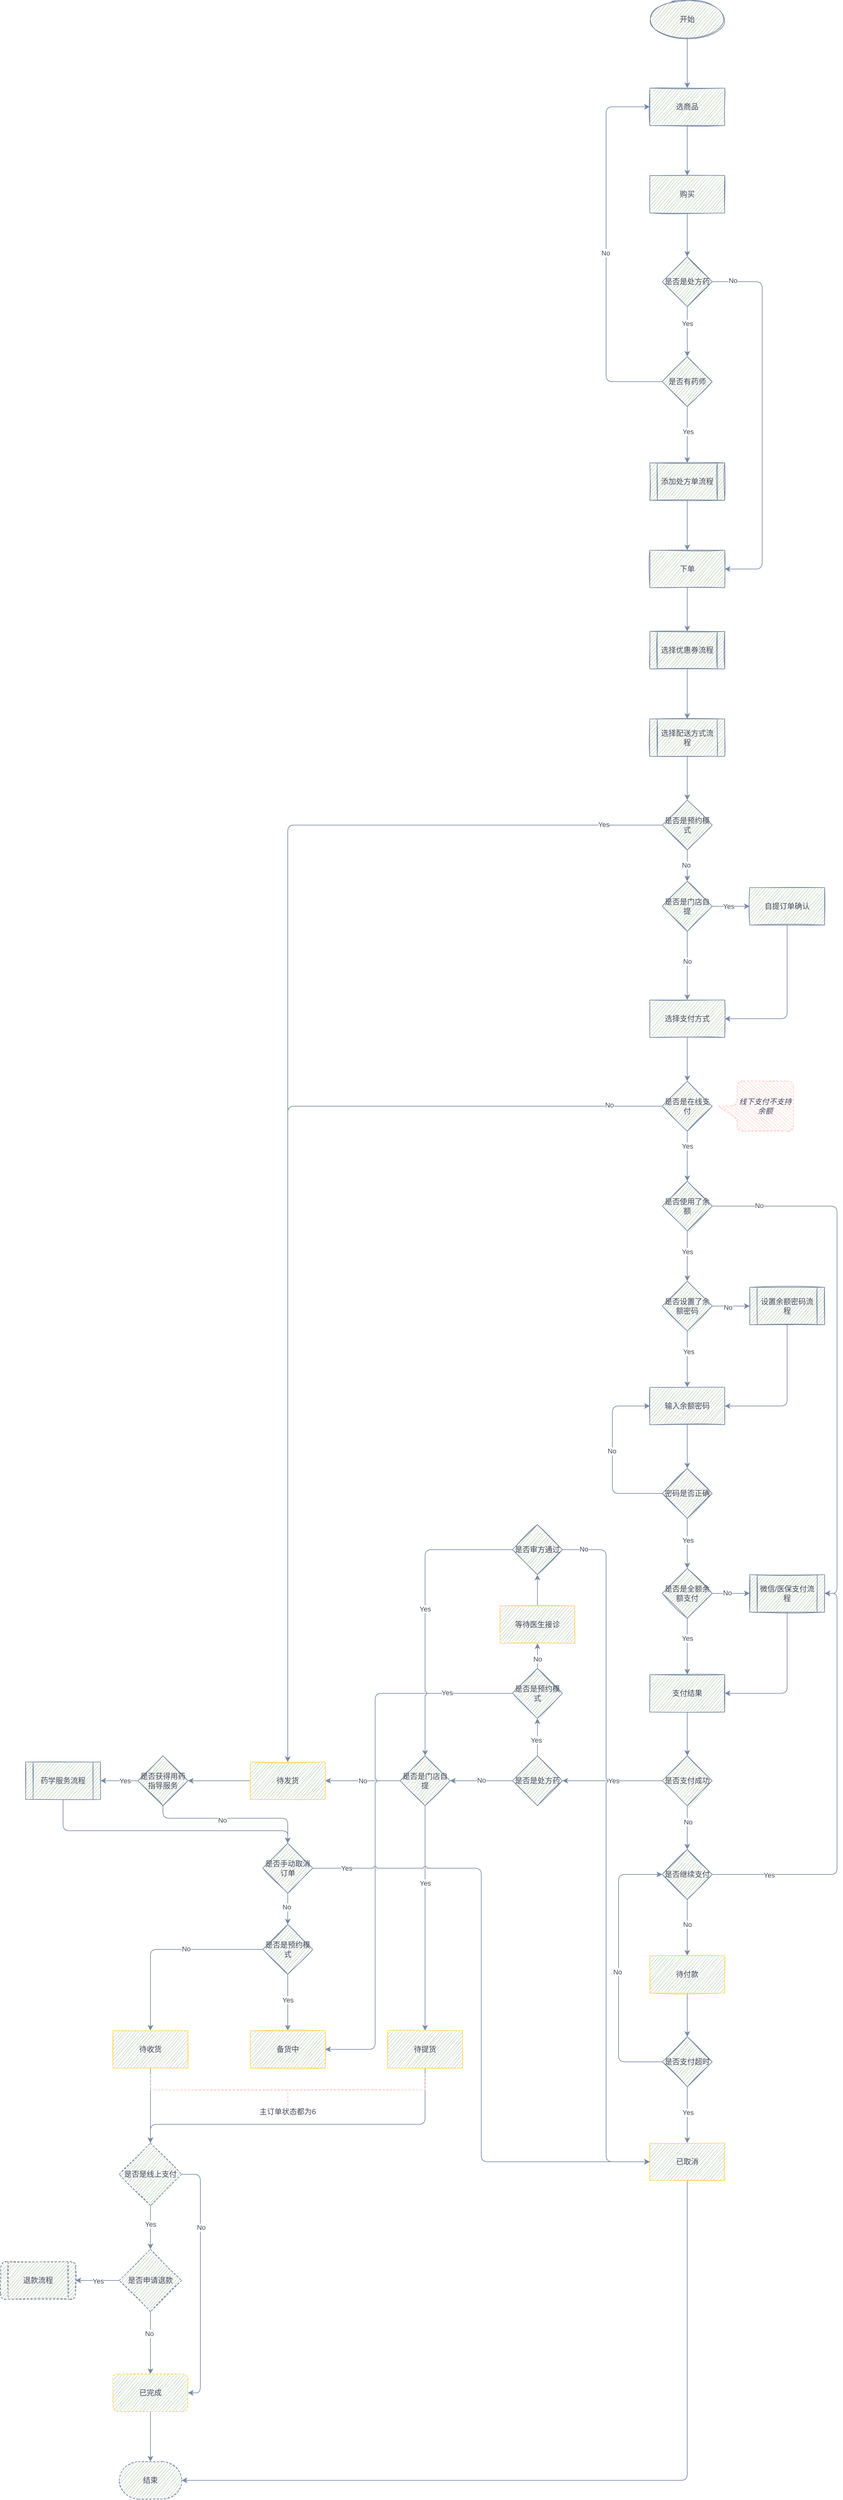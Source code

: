 <mxfile version="14.9.5" type="github">
  <diagram id="C5RBs43oDa-KdzZeNtuy" name="Page-1">
    <mxGraphModel dx="2995" dy="2121" grid="1" gridSize="10" guides="1" tooltips="1" connect="1" arrows="1" fold="1" page="1" pageScale="1" pageWidth="827" pageHeight="1169" math="0" shadow="0">
      <root>
        <mxCell id="WIyWlLk6GJQsqaUBKTNV-0" />
        <mxCell id="WIyWlLk6GJQsqaUBKTNV-1" parent="WIyWlLk6GJQsqaUBKTNV-0" />
        <mxCell id="QECgvXRe7AXAUNzWZ8xF-6" value="" style="edgeStyle=orthogonalEdgeStyle;curved=0;rounded=1;sketch=0;orthogonalLoop=1;jettySize=auto;html=1;fontColor=#46495D;strokeColor=#788AA3;fillColor=#B2C9AB;" edge="1" parent="WIyWlLk6GJQsqaUBKTNV-1" source="QECgvXRe7AXAUNzWZ8xF-1" target="QECgvXRe7AXAUNzWZ8xF-5">
          <mxGeometry relative="1" as="geometry" />
        </mxCell>
        <mxCell id="QECgvXRe7AXAUNzWZ8xF-1" value="开始" style="ellipse;whiteSpace=wrap;html=1;shadow=0;strokeWidth=1;glass=0;sketch=1;fillColor=#B2C9AB;strokeColor=#788AA3;fontColor=#46495D;" vertex="1" parent="WIyWlLk6GJQsqaUBKTNV-1">
          <mxGeometry x="160" y="-250" width="120" height="60" as="geometry" />
        </mxCell>
        <mxCell id="QECgvXRe7AXAUNzWZ8xF-8" value="" style="edgeStyle=orthogonalEdgeStyle;curved=0;rounded=1;sketch=0;orthogonalLoop=1;jettySize=auto;html=1;fontColor=#46495D;strokeColor=#788AA3;fillColor=#B2C9AB;" edge="1" parent="WIyWlLk6GJQsqaUBKTNV-1" source="QECgvXRe7AXAUNzWZ8xF-5" target="QECgvXRe7AXAUNzWZ8xF-7">
          <mxGeometry relative="1" as="geometry" />
        </mxCell>
        <mxCell id="QECgvXRe7AXAUNzWZ8xF-5" value="选商品" style="whiteSpace=wrap;html=1;shadow=0;fontColor=#46495D;strokeColor=#788AA3;strokeWidth=1;fillColor=#B2C9AB;glass=0;sketch=1;" vertex="1" parent="WIyWlLk6GJQsqaUBKTNV-1">
          <mxGeometry x="160" y="-110" width="120" height="60" as="geometry" />
        </mxCell>
        <mxCell id="QECgvXRe7AXAUNzWZ8xF-10" value="" style="edgeStyle=orthogonalEdgeStyle;curved=0;rounded=1;sketch=0;orthogonalLoop=1;jettySize=auto;html=1;fontColor=#46495D;strokeColor=#788AA3;fillColor=#B2C9AB;" edge="1" parent="WIyWlLk6GJQsqaUBKTNV-1" source="QECgvXRe7AXAUNzWZ8xF-7" target="QECgvXRe7AXAUNzWZ8xF-9">
          <mxGeometry relative="1" as="geometry" />
        </mxCell>
        <mxCell id="QECgvXRe7AXAUNzWZ8xF-7" value="购买" style="whiteSpace=wrap;html=1;shadow=0;fontColor=#46495D;strokeColor=#788AA3;strokeWidth=1;fillColor=#B2C9AB;glass=0;sketch=1;" vertex="1" parent="WIyWlLk6GJQsqaUBKTNV-1">
          <mxGeometry x="160" y="30" width="120" height="60" as="geometry" />
        </mxCell>
        <mxCell id="QECgvXRe7AXAUNzWZ8xF-14" value="" style="edgeStyle=orthogonalEdgeStyle;curved=0;rounded=1;sketch=0;orthogonalLoop=1;jettySize=auto;html=1;fontColor=#46495D;strokeColor=#788AA3;fillColor=#B2C9AB;" edge="1" parent="WIyWlLk6GJQsqaUBKTNV-1" source="QECgvXRe7AXAUNzWZ8xF-9" target="QECgvXRe7AXAUNzWZ8xF-13">
          <mxGeometry relative="1" as="geometry" />
        </mxCell>
        <mxCell id="QECgvXRe7AXAUNzWZ8xF-18" value="Yes" style="edgeLabel;html=1;align=center;verticalAlign=middle;resizable=0;points=[];fontColor=#46495D;" vertex="1" connectable="0" parent="QECgvXRe7AXAUNzWZ8xF-14">
          <mxGeometry x="-0.319" relative="1" as="geometry">
            <mxPoint as="offset" />
          </mxGeometry>
        </mxCell>
        <mxCell id="QECgvXRe7AXAUNzWZ8xF-26" style="edgeStyle=orthogonalEdgeStyle;curved=0;rounded=1;sketch=0;orthogonalLoop=1;jettySize=auto;html=1;fontColor=#46495D;strokeColor=#788AA3;fillColor=#B2C9AB;entryX=1;entryY=0.5;entryDx=0;entryDy=0;" edge="1" parent="WIyWlLk6GJQsqaUBKTNV-1" source="QECgvXRe7AXAUNzWZ8xF-9" target="QECgvXRe7AXAUNzWZ8xF-24">
          <mxGeometry relative="1" as="geometry">
            <mxPoint x="330" y="870" as="targetPoint" />
            <Array as="points">
              <mxPoint x="340" y="200" />
              <mxPoint x="340" y="660" />
            </Array>
          </mxGeometry>
        </mxCell>
        <mxCell id="QECgvXRe7AXAUNzWZ8xF-122" value="No" style="edgeLabel;html=1;align=center;verticalAlign=middle;resizable=0;points=[];fontColor=#46495D;" vertex="1" connectable="0" parent="QECgvXRe7AXAUNzWZ8xF-26">
          <mxGeometry x="-0.892" y="2" relative="1" as="geometry">
            <mxPoint as="offset" />
          </mxGeometry>
        </mxCell>
        <mxCell id="QECgvXRe7AXAUNzWZ8xF-9" value="是否是处方药" style="rhombus;whiteSpace=wrap;html=1;shadow=0;fontColor=#46495D;strokeColor=#788AA3;strokeWidth=1;fillColor=#B2C9AB;glass=0;sketch=1;" vertex="1" parent="WIyWlLk6GJQsqaUBKTNV-1">
          <mxGeometry x="180" y="160" width="80" height="80" as="geometry" />
        </mxCell>
        <mxCell id="QECgvXRe7AXAUNzWZ8xF-19" style="edgeStyle=orthogonalEdgeStyle;curved=0;rounded=1;sketch=0;orthogonalLoop=1;jettySize=auto;html=1;fontColor=#46495D;strokeColor=#788AA3;fillColor=#B2C9AB;" edge="1" parent="WIyWlLk6GJQsqaUBKTNV-1" source="QECgvXRe7AXAUNzWZ8xF-13" target="QECgvXRe7AXAUNzWZ8xF-5">
          <mxGeometry relative="1" as="geometry">
            <mxPoint x="90" y="-70" as="targetPoint" />
            <Array as="points">
              <mxPoint x="90" y="360" />
              <mxPoint x="90" y="-80" />
            </Array>
          </mxGeometry>
        </mxCell>
        <mxCell id="QECgvXRe7AXAUNzWZ8xF-20" value="No" style="edgeLabel;html=1;align=center;verticalAlign=middle;resizable=0;points=[];fontColor=#46495D;" vertex="1" connectable="0" parent="QECgvXRe7AXAUNzWZ8xF-19">
          <mxGeometry x="-0.014" y="1" relative="1" as="geometry">
            <mxPoint as="offset" />
          </mxGeometry>
        </mxCell>
        <mxCell id="QECgvXRe7AXAUNzWZ8xF-23" value="" style="edgeStyle=orthogonalEdgeStyle;curved=0;rounded=1;sketch=0;orthogonalLoop=1;jettySize=auto;html=1;fontColor=#46495D;strokeColor=#788AA3;fillColor=#B2C9AB;" edge="1" parent="WIyWlLk6GJQsqaUBKTNV-1" source="QECgvXRe7AXAUNzWZ8xF-13" target="QECgvXRe7AXAUNzWZ8xF-22">
          <mxGeometry relative="1" as="geometry" />
        </mxCell>
        <mxCell id="QECgvXRe7AXAUNzWZ8xF-123" value="Yes" style="edgeLabel;html=1;align=center;verticalAlign=middle;resizable=0;points=[];fontColor=#46495D;" vertex="1" connectable="0" parent="QECgvXRe7AXAUNzWZ8xF-23">
          <mxGeometry x="-0.111" y="1" relative="1" as="geometry">
            <mxPoint as="offset" />
          </mxGeometry>
        </mxCell>
        <mxCell id="QECgvXRe7AXAUNzWZ8xF-13" value="是否有药师" style="rhombus;whiteSpace=wrap;html=1;shadow=0;fontColor=#46495D;strokeColor=#788AA3;strokeWidth=1;fillColor=#B2C9AB;glass=0;sketch=1;" vertex="1" parent="WIyWlLk6GJQsqaUBKTNV-1">
          <mxGeometry x="180" y="320" width="80" height="80" as="geometry" />
        </mxCell>
        <mxCell id="QECgvXRe7AXAUNzWZ8xF-25" value="" style="edgeStyle=orthogonalEdgeStyle;curved=0;rounded=1;sketch=0;orthogonalLoop=1;jettySize=auto;html=1;fontColor=#46495D;strokeColor=#788AA3;fillColor=#B2C9AB;" edge="1" parent="WIyWlLk6GJQsqaUBKTNV-1" source="QECgvXRe7AXAUNzWZ8xF-22" target="QECgvXRe7AXAUNzWZ8xF-24">
          <mxGeometry relative="1" as="geometry" />
        </mxCell>
        <mxCell id="QECgvXRe7AXAUNzWZ8xF-22" value="添加处方单流程" style="shape=process;whiteSpace=wrap;html=1;backgroundOutline=1;shadow=0;fontColor=#46495D;strokeColor=#788AA3;strokeWidth=1;fillColor=#B2C9AB;glass=0;sketch=1;" vertex="1" parent="WIyWlLk6GJQsqaUBKTNV-1">
          <mxGeometry x="160" y="490" width="120" height="60" as="geometry" />
        </mxCell>
        <mxCell id="QECgvXRe7AXAUNzWZ8xF-114" style="edgeStyle=orthogonalEdgeStyle;curved=0;rounded=1;sketch=0;orthogonalLoop=1;jettySize=auto;html=1;entryX=0.5;entryY=0;entryDx=0;entryDy=0;fontColor=#46495D;strokeColor=#788AA3;fillColor=#B2C9AB;" edge="1" parent="WIyWlLk6GJQsqaUBKTNV-1" source="QECgvXRe7AXAUNzWZ8xF-24" target="QECgvXRe7AXAUNzWZ8xF-33">
          <mxGeometry relative="1" as="geometry" />
        </mxCell>
        <mxCell id="QECgvXRe7AXAUNzWZ8xF-24" value="下单" style="whiteSpace=wrap;html=1;shadow=0;fontColor=#46495D;strokeColor=#788AA3;strokeWidth=1;fillColor=#B2C9AB;glass=0;sketch=1;" vertex="1" parent="WIyWlLk6GJQsqaUBKTNV-1">
          <mxGeometry x="160" y="630" width="120" height="60" as="geometry" />
        </mxCell>
        <mxCell id="QECgvXRe7AXAUNzWZ8xF-140" value="" style="edgeStyle=orthogonalEdgeStyle;curved=0;rounded=1;sketch=0;orthogonalLoop=1;jettySize=auto;html=1;fontColor=#46495D;strokeColor=#788AA3;fillColor=#B2C9AB;" edge="1" parent="WIyWlLk6GJQsqaUBKTNV-1" source="QECgvXRe7AXAUNzWZ8xF-33" target="QECgvXRe7AXAUNzWZ8xF-139">
          <mxGeometry relative="1" as="geometry" />
        </mxCell>
        <mxCell id="QECgvXRe7AXAUNzWZ8xF-33" value="选择优惠券流程" style="shape=process;whiteSpace=wrap;html=1;backgroundOutline=1;shadow=0;fontColor=#46495D;strokeColor=#788AA3;strokeWidth=1;fillColor=#B2C9AB;glass=0;sketch=1;" vertex="1" parent="WIyWlLk6GJQsqaUBKTNV-1">
          <mxGeometry x="160" y="760" width="120" height="60" as="geometry" />
        </mxCell>
        <mxCell id="QECgvXRe7AXAUNzWZ8xF-42" value="" style="edgeStyle=orthogonalEdgeStyle;curved=0;rounded=1;sketch=0;orthogonalLoop=1;jettySize=auto;html=1;fontColor=#46495D;strokeColor=#788AA3;fillColor=#B2C9AB;" edge="1" parent="WIyWlLk6GJQsqaUBKTNV-1" source="QECgvXRe7AXAUNzWZ8xF-35" target="QECgvXRe7AXAUNzWZ8xF-41">
          <mxGeometry relative="1" as="geometry" />
        </mxCell>
        <mxCell id="QECgvXRe7AXAUNzWZ8xF-35" value="选择支付方式" style="whiteSpace=wrap;html=1;shadow=0;fontColor=#46495D;strokeColor=#788AA3;strokeWidth=1;fillColor=#B2C9AB;glass=0;sketch=1;" vertex="1" parent="WIyWlLk6GJQsqaUBKTNV-1">
          <mxGeometry x="160" y="1350" width="120" height="60" as="geometry" />
        </mxCell>
        <mxCell id="QECgvXRe7AXAUNzWZ8xF-47" value="" style="edgeStyle=orthogonalEdgeStyle;curved=0;rounded=1;sketch=0;orthogonalLoop=1;jettySize=auto;html=1;fontColor=#46495D;strokeColor=#788AA3;fillColor=#B2C9AB;" edge="1" parent="WIyWlLk6GJQsqaUBKTNV-1" source="QECgvXRe7AXAUNzWZ8xF-41" target="QECgvXRe7AXAUNzWZ8xF-46">
          <mxGeometry relative="1" as="geometry" />
        </mxCell>
        <mxCell id="QECgvXRe7AXAUNzWZ8xF-48" value="Yes" style="edgeLabel;html=1;align=center;verticalAlign=middle;resizable=0;points=[];fontColor=#46495D;" vertex="1" connectable="0" parent="QECgvXRe7AXAUNzWZ8xF-47">
          <mxGeometry x="-0.407" y="1" relative="1" as="geometry">
            <mxPoint x="-1" as="offset" />
          </mxGeometry>
        </mxCell>
        <mxCell id="QECgvXRe7AXAUNzWZ8xF-111" style="edgeStyle=orthogonalEdgeStyle;curved=0;rounded=1;sketch=0;orthogonalLoop=1;jettySize=auto;html=1;fontColor=#46495D;strokeColor=#788AA3;fillColor=#B2C9AB;entryX=0.5;entryY=0;entryDx=0;entryDy=0;" edge="1" parent="WIyWlLk6GJQsqaUBKTNV-1" source="QECgvXRe7AXAUNzWZ8xF-41" target="QECgvXRe7AXAUNzWZ8xF-108">
          <mxGeometry relative="1" as="geometry">
            <mxPoint x="40" y="2230" as="targetPoint" />
          </mxGeometry>
        </mxCell>
        <mxCell id="QECgvXRe7AXAUNzWZ8xF-112" value="No" style="edgeLabel;html=1;align=center;verticalAlign=middle;resizable=0;points=[];fontColor=#46495D;" vertex="1" connectable="0" parent="QECgvXRe7AXAUNzWZ8xF-111">
          <mxGeometry x="-0.897" y="-2" relative="1" as="geometry">
            <mxPoint as="offset" />
          </mxGeometry>
        </mxCell>
        <mxCell id="QECgvXRe7AXAUNzWZ8xF-41" value="是否是在线支付" style="rhombus;whiteSpace=wrap;html=1;shadow=0;fontColor=#46495D;strokeColor=#788AA3;strokeWidth=1;fillColor=#B2C9AB;glass=0;sketch=1;" vertex="1" parent="WIyWlLk6GJQsqaUBKTNV-1">
          <mxGeometry x="180" y="1480" width="80" height="80" as="geometry" />
        </mxCell>
        <mxCell id="QECgvXRe7AXAUNzWZ8xF-52" value="" style="edgeStyle=orthogonalEdgeStyle;curved=0;rounded=1;sketch=0;orthogonalLoop=1;jettySize=auto;html=1;fontColor=#46495D;strokeColor=#788AA3;fillColor=#B2C9AB;" edge="1" parent="WIyWlLk6GJQsqaUBKTNV-1" source="QECgvXRe7AXAUNzWZ8xF-46" target="QECgvXRe7AXAUNzWZ8xF-51">
          <mxGeometry relative="1" as="geometry" />
        </mxCell>
        <mxCell id="QECgvXRe7AXAUNzWZ8xF-53" value="Yes" style="edgeLabel;html=1;align=center;verticalAlign=middle;resizable=0;points=[];fontColor=#46495D;" vertex="1" connectable="0" parent="QECgvXRe7AXAUNzWZ8xF-52">
          <mxGeometry x="-0.172" relative="1" as="geometry">
            <mxPoint as="offset" />
          </mxGeometry>
        </mxCell>
        <mxCell id="QECgvXRe7AXAUNzWZ8xF-84" style="edgeStyle=orthogonalEdgeStyle;curved=0;rounded=1;sketch=0;orthogonalLoop=1;jettySize=auto;html=1;fontColor=#46495D;strokeColor=#788AA3;fillColor=#B2C9AB;entryX=1;entryY=0.5;entryDx=0;entryDy=0;" edge="1" parent="WIyWlLk6GJQsqaUBKTNV-1" source="QECgvXRe7AXAUNzWZ8xF-46" target="QECgvXRe7AXAUNzWZ8xF-81">
          <mxGeometry relative="1" as="geometry">
            <mxPoint x="520" y="2290" as="targetPoint" />
          </mxGeometry>
        </mxCell>
        <mxCell id="QECgvXRe7AXAUNzWZ8xF-86" value="No" style="edgeLabel;html=1;align=center;verticalAlign=middle;resizable=0;points=[];fontColor=#46495D;" vertex="1" connectable="0" parent="QECgvXRe7AXAUNzWZ8xF-84">
          <mxGeometry x="-0.821" y="1" relative="1" as="geometry">
            <mxPoint as="offset" />
          </mxGeometry>
        </mxCell>
        <mxCell id="QECgvXRe7AXAUNzWZ8xF-46" value="是否使用了余额" style="rhombus;whiteSpace=wrap;html=1;shadow=0;fontColor=#46495D;strokeColor=#788AA3;strokeWidth=1;fillColor=#B2C9AB;glass=0;sketch=1;" vertex="1" parent="WIyWlLk6GJQsqaUBKTNV-1">
          <mxGeometry x="180" y="1640" width="80" height="80" as="geometry" />
        </mxCell>
        <mxCell id="QECgvXRe7AXAUNzWZ8xF-62" value="" style="edgeStyle=orthogonalEdgeStyle;curved=0;rounded=1;sketch=0;orthogonalLoop=1;jettySize=auto;html=1;fontColor=#46495D;strokeColor=#788AA3;fillColor=#B2C9AB;" edge="1" parent="WIyWlLk6GJQsqaUBKTNV-1" source="QECgvXRe7AXAUNzWZ8xF-51" target="QECgvXRe7AXAUNzWZ8xF-61">
          <mxGeometry relative="1" as="geometry" />
        </mxCell>
        <mxCell id="QECgvXRe7AXAUNzWZ8xF-63" value="Yes" style="edgeLabel;html=1;align=center;verticalAlign=middle;resizable=0;points=[];fontColor=#46495D;" vertex="1" connectable="0" parent="QECgvXRe7AXAUNzWZ8xF-62">
          <mxGeometry x="-0.264" y="2" relative="1" as="geometry">
            <mxPoint as="offset" />
          </mxGeometry>
        </mxCell>
        <mxCell id="QECgvXRe7AXAUNzWZ8xF-65" value="" style="edgeStyle=orthogonalEdgeStyle;curved=0;rounded=1;sketch=0;orthogonalLoop=1;jettySize=auto;html=1;fontColor=#46495D;strokeColor=#788AA3;fillColor=#B2C9AB;" edge="1" parent="WIyWlLk6GJQsqaUBKTNV-1" source="QECgvXRe7AXAUNzWZ8xF-51" target="QECgvXRe7AXAUNzWZ8xF-64">
          <mxGeometry relative="1" as="geometry" />
        </mxCell>
        <mxCell id="QECgvXRe7AXAUNzWZ8xF-232" value="No" style="edgeLabel;html=1;align=center;verticalAlign=middle;resizable=0;points=[];fontColor=#46495D;" vertex="1" connectable="0" parent="QECgvXRe7AXAUNzWZ8xF-65">
          <mxGeometry x="-0.167" y="-2" relative="1" as="geometry">
            <mxPoint as="offset" />
          </mxGeometry>
        </mxCell>
        <mxCell id="QECgvXRe7AXAUNzWZ8xF-51" value="是否设置了余额密码" style="rhombus;whiteSpace=wrap;html=1;shadow=0;fontColor=#46495D;strokeColor=#788AA3;strokeWidth=1;fillColor=#B2C9AB;glass=0;sketch=1;" vertex="1" parent="WIyWlLk6GJQsqaUBKTNV-1">
          <mxGeometry x="180" y="1800" width="80" height="80" as="geometry" />
        </mxCell>
        <mxCell id="QECgvXRe7AXAUNzWZ8xF-68" value="" style="edgeStyle=orthogonalEdgeStyle;curved=0;rounded=1;sketch=0;orthogonalLoop=1;jettySize=auto;html=1;fontColor=#46495D;strokeColor=#788AA3;fillColor=#B2C9AB;" edge="1" parent="WIyWlLk6GJQsqaUBKTNV-1" source="QECgvXRe7AXAUNzWZ8xF-61" target="QECgvXRe7AXAUNzWZ8xF-67">
          <mxGeometry relative="1" as="geometry" />
        </mxCell>
        <mxCell id="QECgvXRe7AXAUNzWZ8xF-61" value="输入余额密码" style="whiteSpace=wrap;html=1;shadow=0;fontColor=#46495D;strokeColor=#788AA3;strokeWidth=1;fillColor=#B2C9AB;glass=0;sketch=1;" vertex="1" parent="WIyWlLk6GJQsqaUBKTNV-1">
          <mxGeometry x="160" y="1970" width="120" height="60" as="geometry" />
        </mxCell>
        <mxCell id="QECgvXRe7AXAUNzWZ8xF-66" style="edgeStyle=orthogonalEdgeStyle;curved=0;rounded=1;sketch=0;orthogonalLoop=1;jettySize=auto;html=1;fontColor=#46495D;strokeColor=#788AA3;fillColor=#B2C9AB;entryX=1;entryY=0.5;entryDx=0;entryDy=0;" edge="1" parent="WIyWlLk6GJQsqaUBKTNV-1" source="QECgvXRe7AXAUNzWZ8xF-64" target="QECgvXRe7AXAUNzWZ8xF-61">
          <mxGeometry relative="1" as="geometry">
            <mxPoint x="380" y="2000" as="targetPoint" />
            <Array as="points">
              <mxPoint x="380" y="2000" />
            </Array>
          </mxGeometry>
        </mxCell>
        <mxCell id="QECgvXRe7AXAUNzWZ8xF-64" value="设置余额密码流程" style="shape=process;whiteSpace=wrap;html=1;backgroundOutline=1;shadow=0;fontColor=#46495D;strokeColor=#788AA3;strokeWidth=1;fillColor=#B2C9AB;glass=0;sketch=1;" vertex="1" parent="WIyWlLk6GJQsqaUBKTNV-1">
          <mxGeometry x="320" y="1810" width="120" height="60" as="geometry" />
        </mxCell>
        <mxCell id="QECgvXRe7AXAUNzWZ8xF-71" value="" style="edgeStyle=orthogonalEdgeStyle;curved=0;rounded=1;sketch=0;orthogonalLoop=1;jettySize=auto;html=1;fontColor=#46495D;strokeColor=#788AA3;fillColor=#B2C9AB;" edge="1" parent="WIyWlLk6GJQsqaUBKTNV-1" source="QECgvXRe7AXAUNzWZ8xF-67" target="QECgvXRe7AXAUNzWZ8xF-70">
          <mxGeometry relative="1" as="geometry" />
        </mxCell>
        <mxCell id="QECgvXRe7AXAUNzWZ8xF-72" value="Yes" style="edgeLabel;html=1;align=center;verticalAlign=middle;resizable=0;points=[];fontColor=#46495D;" vertex="1" connectable="0" parent="QECgvXRe7AXAUNzWZ8xF-71">
          <mxGeometry x="-0.143" y="1" relative="1" as="geometry">
            <mxPoint as="offset" />
          </mxGeometry>
        </mxCell>
        <mxCell id="QECgvXRe7AXAUNzWZ8xF-74" style="edgeStyle=orthogonalEdgeStyle;curved=0;rounded=1;sketch=0;orthogonalLoop=1;jettySize=auto;html=1;fontColor=#46495D;strokeColor=#788AA3;fillColor=#B2C9AB;" edge="1" parent="WIyWlLk6GJQsqaUBKTNV-1" source="QECgvXRe7AXAUNzWZ8xF-67">
          <mxGeometry relative="1" as="geometry">
            <mxPoint x="160" y="2000" as="targetPoint" />
            <Array as="points">
              <mxPoint x="100" y="2140" />
            </Array>
          </mxGeometry>
        </mxCell>
        <mxCell id="QECgvXRe7AXAUNzWZ8xF-75" value="No" style="edgeLabel;html=1;align=center;verticalAlign=middle;resizable=0;points=[];fontColor=#46495D;" vertex="1" connectable="0" parent="QECgvXRe7AXAUNzWZ8xF-74">
          <mxGeometry x="0.058" y="1" relative="1" as="geometry">
            <mxPoint as="offset" />
          </mxGeometry>
        </mxCell>
        <mxCell id="QECgvXRe7AXAUNzWZ8xF-67" value="密码是否正确" style="rhombus;whiteSpace=wrap;html=1;shadow=0;fontColor=#46495D;strokeColor=#788AA3;strokeWidth=1;fillColor=#B2C9AB;glass=0;sketch=1;" vertex="1" parent="WIyWlLk6GJQsqaUBKTNV-1">
          <mxGeometry x="180" y="2100" width="80" height="80" as="geometry" />
        </mxCell>
        <mxCell id="QECgvXRe7AXAUNzWZ8xF-77" value="" style="edgeStyle=orthogonalEdgeStyle;curved=0;rounded=1;sketch=0;orthogonalLoop=1;jettySize=auto;html=1;fontColor=#46495D;strokeColor=#788AA3;fillColor=#B2C9AB;" edge="1" parent="WIyWlLk6GJQsqaUBKTNV-1" source="QECgvXRe7AXAUNzWZ8xF-70" target="QECgvXRe7AXAUNzWZ8xF-76">
          <mxGeometry relative="1" as="geometry" />
        </mxCell>
        <mxCell id="QECgvXRe7AXAUNzWZ8xF-78" value="Yes" style="edgeLabel;html=1;align=center;verticalAlign=middle;resizable=0;points=[];fontColor=#46495D;" vertex="1" connectable="0" parent="QECgvXRe7AXAUNzWZ8xF-77">
          <mxGeometry x="-0.29" relative="1" as="geometry">
            <mxPoint as="offset" />
          </mxGeometry>
        </mxCell>
        <mxCell id="QECgvXRe7AXAUNzWZ8xF-82" value="" style="edgeStyle=orthogonalEdgeStyle;curved=0;rounded=1;sketch=0;orthogonalLoop=1;jettySize=auto;html=1;fontColor=#46495D;strokeColor=#788AA3;fillColor=#B2C9AB;" edge="1" parent="WIyWlLk6GJQsqaUBKTNV-1" source="QECgvXRe7AXAUNzWZ8xF-70" target="QECgvXRe7AXAUNzWZ8xF-81">
          <mxGeometry relative="1" as="geometry" />
        </mxCell>
        <mxCell id="QECgvXRe7AXAUNzWZ8xF-83" value="No" style="edgeLabel;html=1;align=center;verticalAlign=middle;resizable=0;points=[];fontColor=#46495D;" vertex="1" connectable="0" parent="QECgvXRe7AXAUNzWZ8xF-82">
          <mxGeometry x="-0.222" y="1" relative="1" as="geometry">
            <mxPoint as="offset" />
          </mxGeometry>
        </mxCell>
        <mxCell id="QECgvXRe7AXAUNzWZ8xF-70" value="是否是全额余额支付" style="rhombus;whiteSpace=wrap;html=1;shadow=0;fontColor=#46495D;strokeColor=#788AA3;strokeWidth=1;fillColor=#B2C9AB;glass=0;sketch=1;" vertex="1" parent="WIyWlLk6GJQsqaUBKTNV-1">
          <mxGeometry x="180" y="2260" width="80" height="80" as="geometry" />
        </mxCell>
        <mxCell id="QECgvXRe7AXAUNzWZ8xF-105" value="" style="edgeStyle=orthogonalEdgeStyle;curved=0;rounded=1;sketch=0;orthogonalLoop=1;jettySize=auto;html=1;fontColor=#46495D;strokeColor=#788AA3;fillColor=#B2C9AB;" edge="1" parent="WIyWlLk6GJQsqaUBKTNV-1" source="QECgvXRe7AXAUNzWZ8xF-76" target="QECgvXRe7AXAUNzWZ8xF-104">
          <mxGeometry relative="1" as="geometry" />
        </mxCell>
        <mxCell id="QECgvXRe7AXAUNzWZ8xF-76" value="支付结果" style="whiteSpace=wrap;html=1;shadow=0;fontColor=#46495D;strokeColor=#788AA3;strokeWidth=1;fillColor=#B2C9AB;glass=0;sketch=1;" vertex="1" parent="WIyWlLk6GJQsqaUBKTNV-1">
          <mxGeometry x="160" y="2430" width="120" height="60" as="geometry" />
        </mxCell>
        <mxCell id="QECgvXRe7AXAUNzWZ8xF-87" style="edgeStyle=orthogonalEdgeStyle;curved=0;rounded=1;sketch=0;orthogonalLoop=1;jettySize=auto;html=1;fontColor=#46495D;strokeColor=#788AA3;fillColor=#B2C9AB;entryX=1;entryY=0.5;entryDx=0;entryDy=0;" edge="1" parent="WIyWlLk6GJQsqaUBKTNV-1" source="QECgvXRe7AXAUNzWZ8xF-81" target="QECgvXRe7AXAUNzWZ8xF-76">
          <mxGeometry relative="1" as="geometry">
            <mxPoint x="370" y="2520" as="targetPoint" />
            <Array as="points">
              <mxPoint x="380" y="2460" />
            </Array>
          </mxGeometry>
        </mxCell>
        <mxCell id="QECgvXRe7AXAUNzWZ8xF-81" value="微信/医保支付流程" style="shape=process;whiteSpace=wrap;html=1;backgroundOutline=1;shadow=0;fontColor=#46495D;strokeColor=#788AA3;strokeWidth=1;fillColor=#B2C9AB;glass=0;sketch=1;" vertex="1" parent="WIyWlLk6GJQsqaUBKTNV-1">
          <mxGeometry x="320" y="2270" width="120" height="60" as="geometry" />
        </mxCell>
        <mxCell id="QECgvXRe7AXAUNzWZ8xF-93" value="" style="edgeStyle=orthogonalEdgeStyle;curved=0;rounded=1;sketch=0;orthogonalLoop=1;jettySize=auto;html=1;fontColor=#46495D;strokeColor=#788AA3;fillColor=#B2C9AB;" edge="1" parent="WIyWlLk6GJQsqaUBKTNV-1" source="QECgvXRe7AXAUNzWZ8xF-88" target="QECgvXRe7AXAUNzWZ8xF-92">
          <mxGeometry relative="1" as="geometry" />
        </mxCell>
        <mxCell id="QECgvXRe7AXAUNzWZ8xF-95" value="No" style="edgeLabel;html=1;align=center;verticalAlign=middle;resizable=0;points=[];fontColor=#46495D;" vertex="1" connectable="0" parent="QECgvXRe7AXAUNzWZ8xF-93">
          <mxGeometry x="-0.111" relative="1" as="geometry">
            <mxPoint as="offset" />
          </mxGeometry>
        </mxCell>
        <mxCell id="QECgvXRe7AXAUNzWZ8xF-94" style="edgeStyle=orthogonalEdgeStyle;curved=0;rounded=1;sketch=0;orthogonalLoop=1;jettySize=auto;html=1;entryX=1;entryY=0.5;entryDx=0;entryDy=0;fontColor=#46495D;strokeColor=#788AA3;fillColor=#B2C9AB;" edge="1" parent="WIyWlLk6GJQsqaUBKTNV-1" source="QECgvXRe7AXAUNzWZ8xF-88" target="QECgvXRe7AXAUNzWZ8xF-81">
          <mxGeometry relative="1" as="geometry" />
        </mxCell>
        <mxCell id="QECgvXRe7AXAUNzWZ8xF-96" value="Yes" style="edgeLabel;html=1;align=center;verticalAlign=middle;resizable=0;points=[];fontColor=#46495D;" vertex="1" connectable="0" parent="QECgvXRe7AXAUNzWZ8xF-94">
          <mxGeometry x="-0.73" y="-1" relative="1" as="geometry">
            <mxPoint as="offset" />
          </mxGeometry>
        </mxCell>
        <mxCell id="QECgvXRe7AXAUNzWZ8xF-88" value="是否继续支付" style="rhombus;whiteSpace=wrap;html=1;shadow=0;fontColor=#46495D;strokeColor=#788AA3;strokeWidth=1;fillColor=#B2C9AB;glass=0;sketch=1;" vertex="1" parent="WIyWlLk6GJQsqaUBKTNV-1">
          <mxGeometry x="180" y="2710" width="80" height="80" as="geometry" />
        </mxCell>
        <mxCell id="QECgvXRe7AXAUNzWZ8xF-98" value="" style="edgeStyle=orthogonalEdgeStyle;curved=0;rounded=1;sketch=0;orthogonalLoop=1;jettySize=auto;html=1;fontColor=#46495D;strokeColor=#788AA3;fillColor=#B2C9AB;" edge="1" parent="WIyWlLk6GJQsqaUBKTNV-1" source="QECgvXRe7AXAUNzWZ8xF-92" target="QECgvXRe7AXAUNzWZ8xF-97">
          <mxGeometry relative="1" as="geometry" />
        </mxCell>
        <mxCell id="QECgvXRe7AXAUNzWZ8xF-92" value="待付款" style="whiteSpace=wrap;html=1;shadow=0;fontColor=#46495D;strokeWidth=1;fillColor=#B2C9AB;glass=0;sketch=1;strokeColor=#FFD966;" vertex="1" parent="WIyWlLk6GJQsqaUBKTNV-1">
          <mxGeometry x="160" y="2880" width="120" height="60" as="geometry" />
        </mxCell>
        <mxCell id="QECgvXRe7AXAUNzWZ8xF-99" style="edgeStyle=orthogonalEdgeStyle;curved=0;rounded=1;sketch=0;orthogonalLoop=1;jettySize=auto;html=1;fontColor=#46495D;strokeColor=#788AA3;fillColor=#B2C9AB;entryX=0;entryY=0.5;entryDx=0;entryDy=0;entryPerimeter=0;" edge="1" parent="WIyWlLk6GJQsqaUBKTNV-1" source="QECgvXRe7AXAUNzWZ8xF-97" target="QECgvXRe7AXAUNzWZ8xF-88">
          <mxGeometry relative="1" as="geometry">
            <mxPoint x="80" y="2750" as="targetPoint" />
            <Array as="points">
              <mxPoint x="110" y="3050" />
              <mxPoint x="110" y="2750" />
            </Array>
          </mxGeometry>
        </mxCell>
        <mxCell id="QECgvXRe7AXAUNzWZ8xF-100" value="No" style="edgeLabel;html=1;align=center;verticalAlign=middle;resizable=0;points=[];fontColor=#46495D;" vertex="1" connectable="0" parent="QECgvXRe7AXAUNzWZ8xF-99">
          <mxGeometry x="-0.026" y="2" relative="1" as="geometry">
            <mxPoint as="offset" />
          </mxGeometry>
        </mxCell>
        <mxCell id="QECgvXRe7AXAUNzWZ8xF-102" value="" style="edgeStyle=orthogonalEdgeStyle;curved=0;rounded=1;sketch=0;orthogonalLoop=1;jettySize=auto;html=1;fontColor=#46495D;strokeColor=#788AA3;fillColor=#B2C9AB;" edge="1" parent="WIyWlLk6GJQsqaUBKTNV-1" source="QECgvXRe7AXAUNzWZ8xF-97" target="QECgvXRe7AXAUNzWZ8xF-101">
          <mxGeometry relative="1" as="geometry" />
        </mxCell>
        <mxCell id="QECgvXRe7AXAUNzWZ8xF-103" value="Yes" style="edgeLabel;html=1;align=center;verticalAlign=middle;resizable=0;points=[];fontColor=#46495D;" vertex="1" connectable="0" parent="QECgvXRe7AXAUNzWZ8xF-102">
          <mxGeometry x="-0.085" y="1" relative="1" as="geometry">
            <mxPoint as="offset" />
          </mxGeometry>
        </mxCell>
        <mxCell id="QECgvXRe7AXAUNzWZ8xF-97" value="是否支付超时" style="rhombus;whiteSpace=wrap;html=1;shadow=0;fontColor=#46495D;strokeColor=#788AA3;strokeWidth=1;fillColor=#B2C9AB;glass=0;sketch=1;" vertex="1" parent="WIyWlLk6GJQsqaUBKTNV-1">
          <mxGeometry x="180" y="3010" width="80" height="80" as="geometry" />
        </mxCell>
        <mxCell id="QECgvXRe7AXAUNzWZ8xF-235" style="edgeStyle=orthogonalEdgeStyle;curved=0;rounded=1;sketch=0;orthogonalLoop=1;jettySize=auto;html=1;fontColor=#46495D;strokeColor=#788AA3;fillColor=#B2C9AB;entryX=1;entryY=0.5;entryDx=0;entryDy=0;entryPerimeter=0;" edge="1" parent="WIyWlLk6GJQsqaUBKTNV-1" source="QECgvXRe7AXAUNzWZ8xF-101" target="QECgvXRe7AXAUNzWZ8xF-236">
          <mxGeometry relative="1" as="geometry">
            <mxPoint x="-580" y="3720" as="targetPoint" />
            <Array as="points">
              <mxPoint x="220" y="3720" />
            </Array>
          </mxGeometry>
        </mxCell>
        <mxCell id="QECgvXRe7AXAUNzWZ8xF-101" value="已取消" style="whiteSpace=wrap;html=1;shadow=0;fontColor=#46495D;strokeWidth=1;fillColor=#B2C9AB;glass=0;sketch=1;strokeColor=#FFD966;" vertex="1" parent="WIyWlLk6GJQsqaUBKTNV-1">
          <mxGeometry x="160" y="3180" width="120" height="60" as="geometry" />
        </mxCell>
        <mxCell id="QECgvXRe7AXAUNzWZ8xF-106" style="edgeStyle=orthogonalEdgeStyle;curved=0;rounded=1;sketch=0;orthogonalLoop=1;jettySize=auto;html=1;entryX=0.5;entryY=0;entryDx=0;entryDy=0;fontColor=#46495D;strokeColor=#788AA3;fillColor=#B2C9AB;" edge="1" parent="WIyWlLk6GJQsqaUBKTNV-1" source="QECgvXRe7AXAUNzWZ8xF-104" target="QECgvXRe7AXAUNzWZ8xF-88">
          <mxGeometry relative="1" as="geometry" />
        </mxCell>
        <mxCell id="QECgvXRe7AXAUNzWZ8xF-107" value="No" style="edgeLabel;html=1;align=center;verticalAlign=middle;resizable=0;points=[];fontColor=#46495D;" vertex="1" connectable="0" parent="QECgvXRe7AXAUNzWZ8xF-106">
          <mxGeometry x="-0.261" y="1" relative="1" as="geometry">
            <mxPoint as="offset" />
          </mxGeometry>
        </mxCell>
        <mxCell id="QECgvXRe7AXAUNzWZ8xF-174" value="" style="edgeStyle=orthogonalEdgeStyle;curved=0;rounded=1;sketch=0;orthogonalLoop=1;jettySize=auto;html=1;fontColor=#46495D;strokeColor=#788AA3;fillColor=#B2C9AB;" edge="1" parent="WIyWlLk6GJQsqaUBKTNV-1" source="QECgvXRe7AXAUNzWZ8xF-104" target="QECgvXRe7AXAUNzWZ8xF-173">
          <mxGeometry relative="1" as="geometry" />
        </mxCell>
        <mxCell id="QECgvXRe7AXAUNzWZ8xF-175" value="Yes" style="edgeLabel;html=1;align=center;verticalAlign=middle;resizable=0;points=[];fontColor=#46495D;" vertex="1" connectable="0" parent="QECgvXRe7AXAUNzWZ8xF-174">
          <mxGeometry x="-0.021" relative="1" as="geometry">
            <mxPoint as="offset" />
          </mxGeometry>
        </mxCell>
        <mxCell id="QECgvXRe7AXAUNzWZ8xF-104" value="是否支付成功" style="rhombus;whiteSpace=wrap;html=1;shadow=0;fontColor=#46495D;strokeColor=#788AA3;strokeWidth=1;fillColor=#B2C9AB;glass=0;sketch=1;" vertex="1" parent="WIyWlLk6GJQsqaUBKTNV-1">
          <mxGeometry x="180" y="2560" width="80" height="80" as="geometry" />
        </mxCell>
        <mxCell id="QECgvXRe7AXAUNzWZ8xF-125" value="" style="edgeStyle=orthogonalEdgeStyle;curved=0;rounded=1;sketch=0;orthogonalLoop=1;jettySize=auto;html=1;fontColor=#46495D;strokeColor=#788AA3;fillColor=#B2C9AB;" edge="1" parent="WIyWlLk6GJQsqaUBKTNV-1" source="QECgvXRe7AXAUNzWZ8xF-108" target="QECgvXRe7AXAUNzWZ8xF-124">
          <mxGeometry relative="1" as="geometry" />
        </mxCell>
        <mxCell id="QECgvXRe7AXAUNzWZ8xF-108" value="待发货" style="whiteSpace=wrap;html=1;shadow=0;fontColor=#46495D;strokeWidth=1;fillColor=#B2C9AB;glass=0;sketch=1;fillStyle=auto;strokeColor=#FFD966;" vertex="1" parent="WIyWlLk6GJQsqaUBKTNV-1">
          <mxGeometry x="-480" y="2570" width="120" height="60" as="geometry" />
        </mxCell>
        <mxCell id="QECgvXRe7AXAUNzWZ8xF-116" style="edgeStyle=orthogonalEdgeStyle;curved=0;rounded=1;sketch=0;orthogonalLoop=1;jettySize=auto;html=1;entryX=0.5;entryY=0;entryDx=0;entryDy=0;fontColor=#46495D;strokeColor=#788AA3;fillColor=#B2C9AB;" edge="1" parent="WIyWlLk6GJQsqaUBKTNV-1" source="QECgvXRe7AXAUNzWZ8xF-113" target="QECgvXRe7AXAUNzWZ8xF-35">
          <mxGeometry relative="1" as="geometry" />
        </mxCell>
        <mxCell id="QECgvXRe7AXAUNzWZ8xF-117" value="No" style="edgeLabel;html=1;align=center;verticalAlign=middle;resizable=0;points=[];fontColor=#46495D;" vertex="1" connectable="0" parent="QECgvXRe7AXAUNzWZ8xF-116">
          <mxGeometry x="-0.13" relative="1" as="geometry">
            <mxPoint as="offset" />
          </mxGeometry>
        </mxCell>
        <mxCell id="QECgvXRe7AXAUNzWZ8xF-119" value="" style="edgeStyle=orthogonalEdgeStyle;curved=0;rounded=1;sketch=0;orthogonalLoop=1;jettySize=auto;html=1;fontColor=#46495D;strokeColor=#788AA3;fillColor=#B2C9AB;" edge="1" parent="WIyWlLk6GJQsqaUBKTNV-1" source="QECgvXRe7AXAUNzWZ8xF-113" target="QECgvXRe7AXAUNzWZ8xF-118">
          <mxGeometry relative="1" as="geometry" />
        </mxCell>
        <mxCell id="QECgvXRe7AXAUNzWZ8xF-121" value="Yes" style="edgeLabel;html=1;align=center;verticalAlign=middle;resizable=0;points=[];fontColor=#46495D;" vertex="1" connectable="0" parent="QECgvXRe7AXAUNzWZ8xF-119">
          <mxGeometry x="-0.153" relative="1" as="geometry">
            <mxPoint as="offset" />
          </mxGeometry>
        </mxCell>
        <mxCell id="QECgvXRe7AXAUNzWZ8xF-113" value="是否是门店自提" style="rhombus;whiteSpace=wrap;html=1;shadow=0;fontColor=#46495D;strokeColor=#788AA3;strokeWidth=1;fillColor=#B2C9AB;glass=0;sketch=1;" vertex="1" parent="WIyWlLk6GJQsqaUBKTNV-1">
          <mxGeometry x="180" y="1160" width="80" height="80" as="geometry" />
        </mxCell>
        <mxCell id="QECgvXRe7AXAUNzWZ8xF-120" style="edgeStyle=orthogonalEdgeStyle;curved=0;rounded=1;sketch=0;orthogonalLoop=1;jettySize=auto;html=1;fontColor=#46495D;strokeColor=#788AA3;fillColor=#B2C9AB;entryX=1;entryY=0.5;entryDx=0;entryDy=0;" edge="1" parent="WIyWlLk6GJQsqaUBKTNV-1" source="QECgvXRe7AXAUNzWZ8xF-118" target="QECgvXRe7AXAUNzWZ8xF-35">
          <mxGeometry relative="1" as="geometry">
            <mxPoint x="380.0" y="1390" as="targetPoint" />
            <Array as="points">
              <mxPoint x="380" y="1380" />
            </Array>
          </mxGeometry>
        </mxCell>
        <mxCell id="QECgvXRe7AXAUNzWZ8xF-118" value="自提订单确认" style="whiteSpace=wrap;html=1;shadow=0;fontColor=#46495D;strokeColor=#788AA3;strokeWidth=1;fillColor=#B2C9AB;glass=0;sketch=1;" vertex="1" parent="WIyWlLk6GJQsqaUBKTNV-1">
          <mxGeometry x="320" y="1170" width="120" height="60" as="geometry" />
        </mxCell>
        <mxCell id="QECgvXRe7AXAUNzWZ8xF-127" value="" style="edgeStyle=orthogonalEdgeStyle;curved=0;rounded=1;sketch=0;orthogonalLoop=1;jettySize=auto;html=1;fontColor=#46495D;strokeColor=#788AA3;fillColor=#B2C9AB;" edge="1" parent="WIyWlLk6GJQsqaUBKTNV-1" source="QECgvXRe7AXAUNzWZ8xF-124" target="QECgvXRe7AXAUNzWZ8xF-126">
          <mxGeometry relative="1" as="geometry" />
        </mxCell>
        <mxCell id="QECgvXRe7AXAUNzWZ8xF-128" value="Yes" style="edgeLabel;html=1;align=center;verticalAlign=middle;resizable=0;points=[];fontColor=#46495D;" vertex="1" connectable="0" parent="QECgvXRe7AXAUNzWZ8xF-127">
          <mxGeometry x="-0.28" relative="1" as="geometry">
            <mxPoint as="offset" />
          </mxGeometry>
        </mxCell>
        <mxCell id="QECgvXRe7AXAUNzWZ8xF-229" style="edgeStyle=orthogonalEdgeStyle;curved=0;rounded=1;sketch=0;orthogonalLoop=1;jettySize=auto;html=1;entryX=0.5;entryY=0;entryDx=0;entryDy=0;fontColor=#46495D;strokeColor=#788AA3;fillColor=#B2C9AB;" edge="1" parent="WIyWlLk6GJQsqaUBKTNV-1" source="QECgvXRe7AXAUNzWZ8xF-124" target="QECgvXRe7AXAUNzWZ8xF-201">
          <mxGeometry relative="1" as="geometry">
            <Array as="points">
              <mxPoint x="-620" y="2660" />
              <mxPoint x="-420" y="2660" />
            </Array>
          </mxGeometry>
        </mxCell>
        <mxCell id="QECgvXRe7AXAUNzWZ8xF-230" value="No" style="edgeLabel;html=1;align=center;verticalAlign=middle;resizable=0;points=[];fontColor=#46495D;" vertex="1" connectable="0" parent="QECgvXRe7AXAUNzWZ8xF-229">
          <mxGeometry x="-0.12" y="-3" relative="1" as="geometry">
            <mxPoint as="offset" />
          </mxGeometry>
        </mxCell>
        <mxCell id="QECgvXRe7AXAUNzWZ8xF-124" value="是否获得用药指导服务" style="rhombus;whiteSpace=wrap;html=1;shadow=0;fontColor=#46495D;strokeColor=#788AA3;strokeWidth=1;fillColor=#B2C9AB;glass=0;sketch=1;" vertex="1" parent="WIyWlLk6GJQsqaUBKTNV-1">
          <mxGeometry x="-660" y="2560" width="80" height="80" as="geometry" />
        </mxCell>
        <mxCell id="QECgvXRe7AXAUNzWZ8xF-237" style="edgeStyle=orthogonalEdgeStyle;curved=0;rounded=1;sketch=0;orthogonalLoop=1;jettySize=auto;html=1;entryX=0.5;entryY=0;entryDx=0;entryDy=0;fontColor=#46495D;strokeColor=#788AA3;fillColor=#B2C9AB;" edge="1" parent="WIyWlLk6GJQsqaUBKTNV-1" source="QECgvXRe7AXAUNzWZ8xF-126" target="QECgvXRe7AXAUNzWZ8xF-201">
          <mxGeometry relative="1" as="geometry">
            <Array as="points">
              <mxPoint x="-780" y="2680" />
              <mxPoint x="-420" y="2680" />
            </Array>
          </mxGeometry>
        </mxCell>
        <mxCell id="QECgvXRe7AXAUNzWZ8xF-126" value="药学服务流程" style="shape=process;whiteSpace=wrap;html=1;backgroundOutline=1;shadow=0;fontColor=#46495D;strokeColor=#788AA3;strokeWidth=1;fillColor=#B2C9AB;glass=0;sketch=1;" vertex="1" parent="WIyWlLk6GJQsqaUBKTNV-1">
          <mxGeometry x="-840" y="2570" width="120" height="60" as="geometry" />
        </mxCell>
        <mxCell id="QECgvXRe7AXAUNzWZ8xF-135" value="No" style="edgeStyle=orthogonalEdgeStyle;curved=0;rounded=1;sketch=0;orthogonalLoop=1;jettySize=auto;html=1;entryX=1;entryY=0.5;entryDx=0;entryDy=0;fontColor=#46495D;strokeColor=#788AA3;fillColor=#B2C9AB;" edge="1" parent="WIyWlLk6GJQsqaUBKTNV-1" source="QECgvXRe7AXAUNzWZ8xF-132" target="QECgvXRe7AXAUNzWZ8xF-108">
          <mxGeometry relative="1" as="geometry" />
        </mxCell>
        <mxCell id="QECgvXRe7AXAUNzWZ8xF-149" style="edgeStyle=orthogonalEdgeStyle;curved=0;rounded=1;sketch=0;orthogonalLoop=1;jettySize=auto;html=1;fontColor=#46495D;strokeColor=#788AA3;fillColor=#B2C9AB;" edge="1" parent="WIyWlLk6GJQsqaUBKTNV-1" source="QECgvXRe7AXAUNzWZ8xF-132" target="QECgvXRe7AXAUNzWZ8xF-136">
          <mxGeometry relative="1" as="geometry" />
        </mxCell>
        <mxCell id="QECgvXRe7AXAUNzWZ8xF-150" value="Yes" style="edgeLabel;html=1;align=center;verticalAlign=middle;resizable=0;points=[];fontColor=#46495D;" vertex="1" connectable="0" parent="QECgvXRe7AXAUNzWZ8xF-149">
          <mxGeometry x="-0.311" relative="1" as="geometry">
            <mxPoint as="offset" />
          </mxGeometry>
        </mxCell>
        <mxCell id="QECgvXRe7AXAUNzWZ8xF-132" value="是否是门店自提" style="rhombus;whiteSpace=wrap;html=1;shadow=0;fontColor=#46495D;strokeColor=#788AA3;strokeWidth=1;fillColor=#B2C9AB;glass=0;sketch=1;" vertex="1" parent="WIyWlLk6GJQsqaUBKTNV-1">
          <mxGeometry x="-240" y="2560" width="80" height="80" as="geometry" />
        </mxCell>
        <mxCell id="QECgvXRe7AXAUNzWZ8xF-221" style="edgeStyle=orthogonalEdgeStyle;curved=0;rounded=1;sketch=0;orthogonalLoop=1;jettySize=auto;html=1;entryX=0.5;entryY=0;entryDx=0;entryDy=0;entryPerimeter=0;fontColor=#46495D;strokeColor=#788AA3;fillColor=#B2C9AB;" edge="1" parent="WIyWlLk6GJQsqaUBKTNV-1" source="QECgvXRe7AXAUNzWZ8xF-136" target="QECgvXRe7AXAUNzWZ8xF-218">
          <mxGeometry relative="1" as="geometry">
            <Array as="points">
              <mxPoint x="-200" y="3150" />
              <mxPoint x="-640" y="3150" />
            </Array>
          </mxGeometry>
        </mxCell>
        <mxCell id="QECgvXRe7AXAUNzWZ8xF-136" value="待提货" style="whiteSpace=wrap;html=1;shadow=0;fontColor=#46495D;strokeWidth=1;fillColor=#B2C9AB;glass=0;sketch=1;strokeColor=#FFD966;" vertex="1" parent="WIyWlLk6GJQsqaUBKTNV-1">
          <mxGeometry x="-260" y="3000" width="120" height="60" as="geometry" />
        </mxCell>
        <mxCell id="QECgvXRe7AXAUNzWZ8xF-143" value="" style="edgeStyle=orthogonalEdgeStyle;curved=0;rounded=1;sketch=0;orthogonalLoop=1;jettySize=auto;html=1;fontColor=#46495D;strokeColor=#788AA3;fillColor=#B2C9AB;" edge="1" parent="WIyWlLk6GJQsqaUBKTNV-1" source="QECgvXRe7AXAUNzWZ8xF-139" target="QECgvXRe7AXAUNzWZ8xF-142">
          <mxGeometry relative="1" as="geometry" />
        </mxCell>
        <mxCell id="QECgvXRe7AXAUNzWZ8xF-139" value="选择配送方式流程" style="shape=process;whiteSpace=wrap;html=1;backgroundOutline=1;shadow=0;fontColor=#46495D;strokeColor=#788AA3;strokeWidth=1;fillColor=#B2C9AB;glass=0;sketch=1;" vertex="1" parent="WIyWlLk6GJQsqaUBKTNV-1">
          <mxGeometry x="160" y="900" width="120" height="60" as="geometry" />
        </mxCell>
        <mxCell id="QECgvXRe7AXAUNzWZ8xF-144" style="edgeStyle=orthogonalEdgeStyle;curved=0;rounded=1;sketch=0;orthogonalLoop=1;jettySize=auto;html=1;entryX=0.5;entryY=0;entryDx=0;entryDy=0;fontColor=#46495D;strokeColor=#788AA3;fillColor=#B2C9AB;" edge="1" parent="WIyWlLk6GJQsqaUBKTNV-1" source="QECgvXRe7AXAUNzWZ8xF-142" target="QECgvXRe7AXAUNzWZ8xF-113">
          <mxGeometry relative="1" as="geometry" />
        </mxCell>
        <mxCell id="QECgvXRe7AXAUNzWZ8xF-145" value="No" style="edgeLabel;html=1;align=center;verticalAlign=middle;resizable=0;points=[];fontColor=#46495D;" vertex="1" connectable="0" parent="QECgvXRe7AXAUNzWZ8xF-144">
          <mxGeometry x="-0.066" y="-2" relative="1" as="geometry">
            <mxPoint as="offset" />
          </mxGeometry>
        </mxCell>
        <mxCell id="QECgvXRe7AXAUNzWZ8xF-146" style="edgeStyle=orthogonalEdgeStyle;curved=0;rounded=1;sketch=0;orthogonalLoop=1;jettySize=auto;html=1;fontColor=#46495D;strokeColor=#788AA3;fillColor=#B2C9AB;entryX=0.5;entryY=0;entryDx=0;entryDy=0;" edge="1" parent="WIyWlLk6GJQsqaUBKTNV-1" source="QECgvXRe7AXAUNzWZ8xF-142" target="QECgvXRe7AXAUNzWZ8xF-108">
          <mxGeometry relative="1" as="geometry">
            <mxPoint x="-270" y="1830" as="targetPoint" />
          </mxGeometry>
        </mxCell>
        <mxCell id="QECgvXRe7AXAUNzWZ8xF-147" value="Yes" style="edgeLabel;html=1;align=center;verticalAlign=middle;resizable=0;points=[];fontColor=#46495D;" vertex="1" connectable="0" parent="QECgvXRe7AXAUNzWZ8xF-146">
          <mxGeometry x="-0.91" y="-1" relative="1" as="geometry">
            <mxPoint as="offset" />
          </mxGeometry>
        </mxCell>
        <mxCell id="QECgvXRe7AXAUNzWZ8xF-142" value="是否是预约模式" style="rhombus;whiteSpace=wrap;html=1;shadow=0;fontColor=#46495D;strokeColor=#788AA3;strokeWidth=1;fillColor=#B2C9AB;glass=0;sketch=1;" vertex="1" parent="WIyWlLk6GJQsqaUBKTNV-1">
          <mxGeometry x="180" y="1030" width="80" height="80" as="geometry" />
        </mxCell>
        <mxCell id="QECgvXRe7AXAUNzWZ8xF-148" value="线下支付不支持余额" style="shape=callout;whiteSpace=wrap;html=1;perimeter=calloutPerimeter;rounded=1;glass=0;sketch=1;fontColor=#46495D;strokeWidth=1;gradientDirection=south;connectable=0;direction=south;strokeColor=#FFCCCC;fillColor=#FFCCCC;fontStyle=2;dashed=1;" vertex="1" parent="WIyWlLk6GJQsqaUBKTNV-1">
          <mxGeometry x="270" y="1480" width="120" height="80" as="geometry" />
        </mxCell>
        <mxCell id="QECgvXRe7AXAUNzWZ8xF-156" value="" style="edgeStyle=orthogonalEdgeStyle;curved=0;rounded=1;sketch=0;orthogonalLoop=1;jettySize=auto;html=1;fontColor=#46495D;strokeColor=#788AA3;fillColor=#B2C9AB;" edge="1" parent="WIyWlLk6GJQsqaUBKTNV-1" source="QECgvXRe7AXAUNzWZ8xF-153" target="QECgvXRe7AXAUNzWZ8xF-155">
          <mxGeometry relative="1" as="geometry" />
        </mxCell>
        <mxCell id="QECgvXRe7AXAUNzWZ8xF-157" value="Yes" style="edgeLabel;html=1;align=center;verticalAlign=middle;resizable=0;points=[];fontColor=#46495D;" vertex="1" connectable="0" parent="QECgvXRe7AXAUNzWZ8xF-156">
          <mxGeometry x="-0.102" relative="1" as="geometry">
            <mxPoint as="offset" />
          </mxGeometry>
        </mxCell>
        <mxCell id="QECgvXRe7AXAUNzWZ8xF-159" value="" style="edgeStyle=orthogonalEdgeStyle;curved=0;rounded=1;sketch=0;orthogonalLoop=1;jettySize=auto;html=1;fontColor=#46495D;strokeColor=#788AA3;fillColor=#B2C9AB;" edge="1" parent="WIyWlLk6GJQsqaUBKTNV-1" source="QECgvXRe7AXAUNzWZ8xF-153" target="QECgvXRe7AXAUNzWZ8xF-158">
          <mxGeometry relative="1" as="geometry" />
        </mxCell>
        <mxCell id="QECgvXRe7AXAUNzWZ8xF-160" value="No" style="edgeLabel;html=1;align=center;verticalAlign=middle;resizable=0;points=[];fontColor=#46495D;" vertex="1" connectable="0" parent="QECgvXRe7AXAUNzWZ8xF-159">
          <mxGeometry x="-0.202" y="-1" relative="1" as="geometry">
            <mxPoint as="offset" />
          </mxGeometry>
        </mxCell>
        <mxCell id="QECgvXRe7AXAUNzWZ8xF-153" value="&lt;span&gt;是否是预约模式&lt;/span&gt;" style="rhombus;whiteSpace=wrap;html=1;shadow=0;fontColor=#46495D;strokeWidth=1;fillColor=#B2C9AB;glass=0;sketch=1;fillStyle=auto;strokeColor=#788AA3;" vertex="1" parent="WIyWlLk6GJQsqaUBKTNV-1">
          <mxGeometry x="-460" y="2830" width="80" height="80" as="geometry" />
        </mxCell>
        <mxCell id="QECgvXRe7AXAUNzWZ8xF-155" value="备货中" style="whiteSpace=wrap;html=1;shadow=0;fontColor=#46495D;strokeWidth=1;fillColor=#B2C9AB;glass=0;sketch=1;fillStyle=auto;strokeColor=#FFD966;" vertex="1" parent="WIyWlLk6GJQsqaUBKTNV-1">
          <mxGeometry x="-480" y="3000" width="120" height="60" as="geometry" />
        </mxCell>
        <mxCell id="QECgvXRe7AXAUNzWZ8xF-217" style="edgeStyle=orthogonalEdgeStyle;curved=0;rounded=1;sketch=0;orthogonalLoop=1;jettySize=auto;html=1;fontColor=#46495D;strokeColor=#788AA3;fillColor=#B2C9AB;entryX=0.5;entryY=0;entryDx=0;entryDy=0;entryPerimeter=0;" edge="1" parent="WIyWlLk6GJQsqaUBKTNV-1" source="QECgvXRe7AXAUNzWZ8xF-158" target="QECgvXRe7AXAUNzWZ8xF-218">
          <mxGeometry relative="1" as="geometry">
            <mxPoint x="-640" y="3140" as="targetPoint" />
          </mxGeometry>
        </mxCell>
        <mxCell id="QECgvXRe7AXAUNzWZ8xF-158" value="待收货" style="whiteSpace=wrap;html=1;shadow=0;fontColor=#46495D;strokeWidth=1;fillColor=#B2C9AB;glass=0;sketch=1;fillStyle=auto;strokeColor=#FFD966;" vertex="1" parent="WIyWlLk6GJQsqaUBKTNV-1">
          <mxGeometry x="-700" y="3000" width="120" height="60" as="geometry" />
        </mxCell>
        <mxCell id="QECgvXRe7AXAUNzWZ8xF-161" value="" style="strokeWidth=1;html=1;shape=mxgraph.flowchart.annotation_2;align=left;labelPosition=right;pointerEvents=1;rounded=1;glass=0;dashed=1;sketch=1;fontColor=#46495D;fillColor=#FFCCCC;gradientColor=none;gradientDirection=south;direction=north;strokeColor=#FFCCCC;" vertex="1" parent="WIyWlLk6GJQsqaUBKTNV-1">
          <mxGeometry x="-640" y="3070" width="440" height="50" as="geometry" />
        </mxCell>
        <mxCell id="QECgvXRe7AXAUNzWZ8xF-168" value="主订单状态都为6" style="text;html=1;strokeColor=none;fillColor=none;align=center;verticalAlign=middle;whiteSpace=wrap;rounded=0;glass=0;dashed=1;sketch=1;fontColor=#46495D;" vertex="1" parent="WIyWlLk6GJQsqaUBKTNV-1">
          <mxGeometry x="-480" y="3120" width="120" height="20" as="geometry" />
        </mxCell>
        <mxCell id="QECgvXRe7AXAUNzWZ8xF-176" style="edgeStyle=orthogonalEdgeStyle;curved=0;rounded=1;sketch=0;orthogonalLoop=1;jettySize=auto;html=1;entryX=1;entryY=0.5;entryDx=0;entryDy=0;fontColor=#46495D;strokeColor=#788AA3;fillColor=#B2C9AB;" edge="1" parent="WIyWlLk6GJQsqaUBKTNV-1" source="QECgvXRe7AXAUNzWZ8xF-173" target="QECgvXRe7AXAUNzWZ8xF-132">
          <mxGeometry relative="1" as="geometry" />
        </mxCell>
        <mxCell id="QECgvXRe7AXAUNzWZ8xF-177" value="No" style="edgeLabel;html=1;align=center;verticalAlign=middle;resizable=0;points=[];fontColor=#46495D;" vertex="1" connectable="0" parent="QECgvXRe7AXAUNzWZ8xF-176">
          <mxGeometry x="0.011" y="-1" relative="1" as="geometry">
            <mxPoint as="offset" />
          </mxGeometry>
        </mxCell>
        <mxCell id="QECgvXRe7AXAUNzWZ8xF-189" style="edgeStyle=orthogonalEdgeStyle;curved=0;rounded=1;sketch=0;orthogonalLoop=1;jettySize=auto;html=1;entryX=0.5;entryY=1;entryDx=0;entryDy=0;fontColor=#46495D;strokeColor=#788AA3;fillColor=#B2C9AB;" edge="1" parent="WIyWlLk6GJQsqaUBKTNV-1" source="QECgvXRe7AXAUNzWZ8xF-173" target="QECgvXRe7AXAUNzWZ8xF-180">
          <mxGeometry relative="1" as="geometry" />
        </mxCell>
        <mxCell id="QECgvXRe7AXAUNzWZ8xF-191" value="Yes" style="edgeLabel;html=1;align=center;verticalAlign=middle;resizable=0;points=[];fontColor=#46495D;" vertex="1" connectable="0" parent="QECgvXRe7AXAUNzWZ8xF-189">
          <mxGeometry x="-0.151" y="2" relative="1" as="geometry">
            <mxPoint as="offset" />
          </mxGeometry>
        </mxCell>
        <mxCell id="QECgvXRe7AXAUNzWZ8xF-173" value="是否是处方药" style="rhombus;whiteSpace=wrap;html=1;shadow=0;fontColor=#46495D;strokeColor=#788AA3;strokeWidth=1;fillColor=#B2C9AB;glass=0;sketch=1;" vertex="1" parent="WIyWlLk6GJQsqaUBKTNV-1">
          <mxGeometry x="-60" y="2560" width="80" height="80" as="geometry" />
        </mxCell>
        <mxCell id="QECgvXRe7AXAUNzWZ8xF-192" style="edgeStyle=orthogonalEdgeStyle;curved=0;rounded=1;sketch=0;orthogonalLoop=1;jettySize=auto;html=1;fontColor=#46495D;strokeColor=#788AA3;fillColor=#B2C9AB;entryX=1;entryY=0.5;entryDx=0;entryDy=0;jumpStyle=arc;" edge="1" parent="WIyWlLk6GJQsqaUBKTNV-1" source="QECgvXRe7AXAUNzWZ8xF-180" target="QECgvXRe7AXAUNzWZ8xF-155">
          <mxGeometry relative="1" as="geometry">
            <mxPoint x="-310.0" y="2910" as="targetPoint" />
            <Array as="points">
              <mxPoint x="-280" y="2460" />
              <mxPoint x="-280" y="3030" />
            </Array>
          </mxGeometry>
        </mxCell>
        <mxCell id="QECgvXRe7AXAUNzWZ8xF-200" value="Yes" style="edgeLabel;html=1;align=center;verticalAlign=middle;resizable=0;points=[];fontColor=#46495D;" vertex="1" connectable="0" parent="QECgvXRe7AXAUNzWZ8xF-192">
          <mxGeometry x="-0.757" y="-1" relative="1" as="geometry">
            <mxPoint as="offset" />
          </mxGeometry>
        </mxCell>
        <mxCell id="QECgvXRe7AXAUNzWZ8xF-193" style="edgeStyle=orthogonalEdgeStyle;curved=0;rounded=1;sketch=0;orthogonalLoop=1;jettySize=auto;html=1;entryX=0.5;entryY=1;entryDx=0;entryDy=0;fontColor=#46495D;strokeColor=#788AA3;fillColor=#B2C9AB;" edge="1" parent="WIyWlLk6GJQsqaUBKTNV-1" source="QECgvXRe7AXAUNzWZ8xF-180" target="QECgvXRe7AXAUNzWZ8xF-184">
          <mxGeometry relative="1" as="geometry" />
        </mxCell>
        <mxCell id="QECgvXRe7AXAUNzWZ8xF-231" value="No" style="edgeLabel;html=1;align=center;verticalAlign=middle;resizable=0;points=[];fontColor=#46495D;" vertex="1" connectable="0" parent="QECgvXRe7AXAUNzWZ8xF-193">
          <mxGeometry x="-0.217" relative="1" as="geometry">
            <mxPoint as="offset" />
          </mxGeometry>
        </mxCell>
        <mxCell id="QECgvXRe7AXAUNzWZ8xF-180" value="是否是预约模式" style="rhombus;whiteSpace=wrap;html=1;shadow=0;fontColor=#46495D;strokeColor=#788AA3;strokeWidth=1;fillColor=#B2C9AB;glass=0;sketch=1;" vertex="1" parent="WIyWlLk6GJQsqaUBKTNV-1">
          <mxGeometry x="-60" y="2420" width="80" height="80" as="geometry" />
        </mxCell>
        <mxCell id="QECgvXRe7AXAUNzWZ8xF-194" style="edgeStyle=orthogonalEdgeStyle;curved=0;rounded=1;sketch=0;orthogonalLoop=1;jettySize=auto;html=1;entryX=0.5;entryY=1;entryDx=0;entryDy=0;fontColor=#46495D;strokeColor=#788AA3;fillColor=#B2C9AB;" edge="1" parent="WIyWlLk6GJQsqaUBKTNV-1" source="QECgvXRe7AXAUNzWZ8xF-184" target="QECgvXRe7AXAUNzWZ8xF-187">
          <mxGeometry relative="1" as="geometry" />
        </mxCell>
        <mxCell id="QECgvXRe7AXAUNzWZ8xF-184" value="等待医生接诊" style="whiteSpace=wrap;html=1;shadow=0;fontColor=#46495D;strokeWidth=1;fillColor=#B2C9AB;glass=0;sketch=1;strokeColor=#FFD966;" vertex="1" parent="WIyWlLk6GJQsqaUBKTNV-1">
          <mxGeometry x="-80" y="2320" width="120" height="60" as="geometry" />
        </mxCell>
        <mxCell id="QECgvXRe7AXAUNzWZ8xF-197" style="edgeStyle=orthogonalEdgeStyle;curved=0;rounded=1;sketch=0;orthogonalLoop=1;jettySize=auto;html=1;fontColor=#46495D;strokeColor=#788AA3;fillColor=#B2C9AB;entryX=0;entryY=0.5;entryDx=0;entryDy=0;jumpStyle=arc;" edge="1" parent="WIyWlLk6GJQsqaUBKTNV-1" source="QECgvXRe7AXAUNzWZ8xF-187" target="QECgvXRe7AXAUNzWZ8xF-101">
          <mxGeometry relative="1" as="geometry">
            <mxPoint x="50.0" y="2940" as="targetPoint" />
          </mxGeometry>
        </mxCell>
        <mxCell id="QECgvXRe7AXAUNzWZ8xF-198" value="No" style="edgeLabel;html=1;align=center;verticalAlign=middle;resizable=0;points=[];fontColor=#46495D;" vertex="1" connectable="0" parent="QECgvXRe7AXAUNzWZ8xF-197">
          <mxGeometry x="-0.94" y="1" relative="1" as="geometry">
            <mxPoint as="offset" />
          </mxGeometry>
        </mxCell>
        <mxCell id="QECgvXRe7AXAUNzWZ8xF-199" value="Yes" style="edgeStyle=orthogonalEdgeStyle;curved=0;rounded=1;sketch=0;orthogonalLoop=1;jettySize=auto;html=1;entryX=0.5;entryY=0;entryDx=0;entryDy=0;fontColor=#46495D;strokeColor=#788AA3;fillColor=#B2C9AB;jumpStyle=arc;" edge="1" parent="WIyWlLk6GJQsqaUBKTNV-1" source="QECgvXRe7AXAUNzWZ8xF-187" target="QECgvXRe7AXAUNzWZ8xF-132">
          <mxGeometry relative="1" as="geometry" />
        </mxCell>
        <mxCell id="QECgvXRe7AXAUNzWZ8xF-187" value="是否审方通过" style="rhombus;whiteSpace=wrap;html=1;shadow=0;fontColor=#46495D;strokeWidth=1;fillColor=#B2C9AB;glass=0;sketch=1;strokeColor=#788AA3;" vertex="1" parent="WIyWlLk6GJQsqaUBKTNV-1">
          <mxGeometry x="-60" y="2190" width="80" height="80" as="geometry" />
        </mxCell>
        <mxCell id="QECgvXRe7AXAUNzWZ8xF-205" style="edgeStyle=orthogonalEdgeStyle;curved=0;rounded=1;sketch=0;orthogonalLoop=1;jettySize=auto;html=1;entryX=0.5;entryY=0;entryDx=0;entryDy=0;fontColor=#46495D;strokeColor=#788AA3;fillColor=#B2C9AB;" edge="1" parent="WIyWlLk6GJQsqaUBKTNV-1" source="QECgvXRe7AXAUNzWZ8xF-201" target="QECgvXRe7AXAUNzWZ8xF-153">
          <mxGeometry relative="1" as="geometry" />
        </mxCell>
        <mxCell id="QECgvXRe7AXAUNzWZ8xF-206" value="No" style="edgeLabel;html=1;align=center;verticalAlign=middle;resizable=0;points=[];fontColor=#46495D;" vertex="1" connectable="0" parent="QECgvXRe7AXAUNzWZ8xF-205">
          <mxGeometry x="-0.137" y="-2" relative="1" as="geometry">
            <mxPoint as="offset" />
          </mxGeometry>
        </mxCell>
        <mxCell id="QECgvXRe7AXAUNzWZ8xF-207" style="edgeStyle=orthogonalEdgeStyle;curved=0;rounded=1;sketch=0;orthogonalLoop=1;jettySize=auto;html=1;fontColor=#46495D;strokeColor=#788AA3;fillColor=#B2C9AB;entryX=0;entryY=0.5;entryDx=0;entryDy=0;jumpStyle=arc;" edge="1" parent="WIyWlLk6GJQsqaUBKTNV-1" source="QECgvXRe7AXAUNzWZ8xF-201" target="QECgvXRe7AXAUNzWZ8xF-101">
          <mxGeometry relative="1" as="geometry">
            <mxPoint x="-730" y="3180" as="targetPoint" />
          </mxGeometry>
        </mxCell>
        <mxCell id="QECgvXRe7AXAUNzWZ8xF-208" value="Yes" style="edgeLabel;html=1;align=center;verticalAlign=middle;resizable=0;points=[];fontColor=#46495D;" vertex="1" connectable="0" parent="QECgvXRe7AXAUNzWZ8xF-207">
          <mxGeometry x="-0.893" relative="1" as="geometry">
            <mxPoint as="offset" />
          </mxGeometry>
        </mxCell>
        <mxCell id="QECgvXRe7AXAUNzWZ8xF-201" value="是否手动取消订单" style="rhombus;whiteSpace=wrap;html=1;shadow=0;fontColor=#46495D;strokeWidth=1;fillColor=#B2C9AB;glass=0;sketch=1;fillStyle=auto;strokeColor=#788AA3;" vertex="1" parent="WIyWlLk6GJQsqaUBKTNV-1">
          <mxGeometry x="-460" y="2700" width="80" height="80" as="geometry" />
        </mxCell>
        <mxCell id="QECgvXRe7AXAUNzWZ8xF-215" value="" style="edgeStyle=orthogonalEdgeStyle;curved=0;rounded=1;sketch=0;orthogonalLoop=1;jettySize=auto;html=1;fontColor=#46495D;strokeColor=#788AA3;fillColor=#B2C9AB;" edge="1" parent="WIyWlLk6GJQsqaUBKTNV-1" source="QECgvXRe7AXAUNzWZ8xF-211" target="QECgvXRe7AXAUNzWZ8xF-214">
          <mxGeometry relative="1" as="geometry" />
        </mxCell>
        <mxCell id="QECgvXRe7AXAUNzWZ8xF-216" value="Yes" style="edgeLabel;html=1;align=center;verticalAlign=middle;resizable=0;points=[];fontColor=#46495D;" vertex="1" connectable="0" parent="QECgvXRe7AXAUNzWZ8xF-215">
          <mxGeometry x="-0.032" y="1" relative="1" as="geometry">
            <mxPoint as="offset" />
          </mxGeometry>
        </mxCell>
        <mxCell id="QECgvXRe7AXAUNzWZ8xF-223" value="" style="edgeStyle=orthogonalEdgeStyle;curved=0;rounded=1;sketch=0;orthogonalLoop=1;jettySize=auto;html=1;fontColor=#46495D;strokeColor=#788AA3;fillColor=#B2C9AB;" edge="1" parent="WIyWlLk6GJQsqaUBKTNV-1" source="QECgvXRe7AXAUNzWZ8xF-211" target="QECgvXRe7AXAUNzWZ8xF-222">
          <mxGeometry relative="1" as="geometry" />
        </mxCell>
        <mxCell id="QECgvXRe7AXAUNzWZ8xF-224" value="No" style="edgeLabel;html=1;align=center;verticalAlign=middle;resizable=0;points=[];fontColor=#46495D;" vertex="1" connectable="0" parent="QECgvXRe7AXAUNzWZ8xF-223">
          <mxGeometry x="-0.298" y="-2" relative="1" as="geometry">
            <mxPoint as="offset" />
          </mxGeometry>
        </mxCell>
        <mxCell id="QECgvXRe7AXAUNzWZ8xF-211" value="是否申请退款" style="strokeWidth=1;html=1;shape=mxgraph.flowchart.decision;whiteSpace=wrap;rounded=1;glass=0;dashed=1;sketch=1;fontColor=#46495D;gradientColor=none;gradientDirection=south;strokeColor=#788AA3;fillColor=#B2C9AB;" vertex="1" parent="WIyWlLk6GJQsqaUBKTNV-1">
          <mxGeometry x="-690" y="3350" width="100" height="100" as="geometry" />
        </mxCell>
        <mxCell id="QECgvXRe7AXAUNzWZ8xF-214" value="退款流程" style="shape=process;whiteSpace=wrap;html=1;backgroundOutline=1;rounded=1;dashed=1;fontColor=#46495D;strokeColor=#788AA3;strokeWidth=1;fillColor=#B2C9AB;gradientDirection=south;glass=0;sketch=1;" vertex="1" parent="WIyWlLk6GJQsqaUBKTNV-1">
          <mxGeometry x="-880" y="3370" width="120" height="60" as="geometry" />
        </mxCell>
        <mxCell id="QECgvXRe7AXAUNzWZ8xF-219" style="edgeStyle=orthogonalEdgeStyle;curved=0;rounded=1;sketch=0;orthogonalLoop=1;jettySize=auto;html=1;entryX=0.5;entryY=0;entryDx=0;entryDy=0;entryPerimeter=0;fontColor=#46495D;strokeColor=#788AA3;fillColor=#B2C9AB;" edge="1" parent="WIyWlLk6GJQsqaUBKTNV-1" source="QECgvXRe7AXAUNzWZ8xF-218" target="QECgvXRe7AXAUNzWZ8xF-211">
          <mxGeometry relative="1" as="geometry" />
        </mxCell>
        <mxCell id="QECgvXRe7AXAUNzWZ8xF-220" value="Yes" style="edgeLabel;html=1;align=center;verticalAlign=middle;resizable=0;points=[];fontColor=#46495D;" vertex="1" connectable="0" parent="QECgvXRe7AXAUNzWZ8xF-219">
          <mxGeometry x="-0.148" relative="1" as="geometry">
            <mxPoint as="offset" />
          </mxGeometry>
        </mxCell>
        <mxCell id="QECgvXRe7AXAUNzWZ8xF-227" style="edgeStyle=orthogonalEdgeStyle;curved=0;rounded=1;sketch=0;orthogonalLoop=1;jettySize=auto;html=1;entryX=1;entryY=0.5;entryDx=0;entryDy=0;fontColor=#46495D;strokeColor=#788AA3;fillColor=#B2C9AB;" edge="1" parent="WIyWlLk6GJQsqaUBKTNV-1" source="QECgvXRe7AXAUNzWZ8xF-218" target="QECgvXRe7AXAUNzWZ8xF-222">
          <mxGeometry relative="1" as="geometry">
            <Array as="points">
              <mxPoint x="-560" y="3230" />
              <mxPoint x="-560" y="3580" />
            </Array>
          </mxGeometry>
        </mxCell>
        <mxCell id="QECgvXRe7AXAUNzWZ8xF-228" value="No" style="edgeLabel;html=1;align=center;verticalAlign=middle;resizable=0;points=[];fontColor=#46495D;" vertex="1" connectable="0" parent="QECgvXRe7AXAUNzWZ8xF-227">
          <mxGeometry x="-0.428" y="1" relative="1" as="geometry">
            <mxPoint as="offset" />
          </mxGeometry>
        </mxCell>
        <mxCell id="QECgvXRe7AXAUNzWZ8xF-218" value="是否是线上支付" style="strokeWidth=1;html=1;shape=mxgraph.flowchart.decision;whiteSpace=wrap;rounded=1;glass=0;dashed=1;sketch=1;fontColor=#46495D;gradientColor=none;gradientDirection=south;strokeColor=#788AA3;fillColor=#B2C9AB;" vertex="1" parent="WIyWlLk6GJQsqaUBKTNV-1">
          <mxGeometry x="-690" y="3180" width="100" height="100" as="geometry" />
        </mxCell>
        <mxCell id="QECgvXRe7AXAUNzWZ8xF-234" value="" style="edgeStyle=orthogonalEdgeStyle;curved=0;rounded=1;sketch=0;orthogonalLoop=1;jettySize=auto;html=1;fontColor=#46495D;strokeColor=#788AA3;fillColor=#B2C9AB;entryX=0.5;entryY=0;entryDx=0;entryDy=0;entryPerimeter=0;" edge="1" parent="WIyWlLk6GJQsqaUBKTNV-1" source="QECgvXRe7AXAUNzWZ8xF-222" target="QECgvXRe7AXAUNzWZ8xF-236">
          <mxGeometry relative="1" as="geometry">
            <mxPoint x="-640" y="3690" as="targetPoint" />
          </mxGeometry>
        </mxCell>
        <mxCell id="QECgvXRe7AXAUNzWZ8xF-222" value="已完成" style="whiteSpace=wrap;html=1;rounded=1;dashed=1;fontColor=#46495D;strokeWidth=1;fillColor=#B2C9AB;gradientDirection=south;glass=0;sketch=1;strokeColor=#FFD966;" vertex="1" parent="WIyWlLk6GJQsqaUBKTNV-1">
          <mxGeometry x="-700" y="3550" width="120" height="60" as="geometry" />
        </mxCell>
        <mxCell id="QECgvXRe7AXAUNzWZ8xF-236" value="结束" style="strokeWidth=1;html=1;shape=mxgraph.flowchart.terminator;whiteSpace=wrap;rounded=1;glass=0;dashed=1;sketch=1;fontColor=#46495D;fillColor=#B2C9AB;gradientColor=none;gradientDirection=south;strokeColor=#788AA3;" vertex="1" parent="WIyWlLk6GJQsqaUBKTNV-1">
          <mxGeometry x="-690" y="3690" width="100" height="60" as="geometry" />
        </mxCell>
      </root>
    </mxGraphModel>
  </diagram>
</mxfile>
